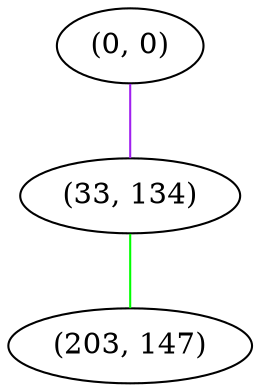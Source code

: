 graph "" {
"(0, 0)";
"(33, 134)";
"(203, 147)";
"(0, 0)" -- "(33, 134)"  [color=purple, key=0, weight=4];
"(33, 134)" -- "(203, 147)"  [color=green, key=0, weight=2];
}
